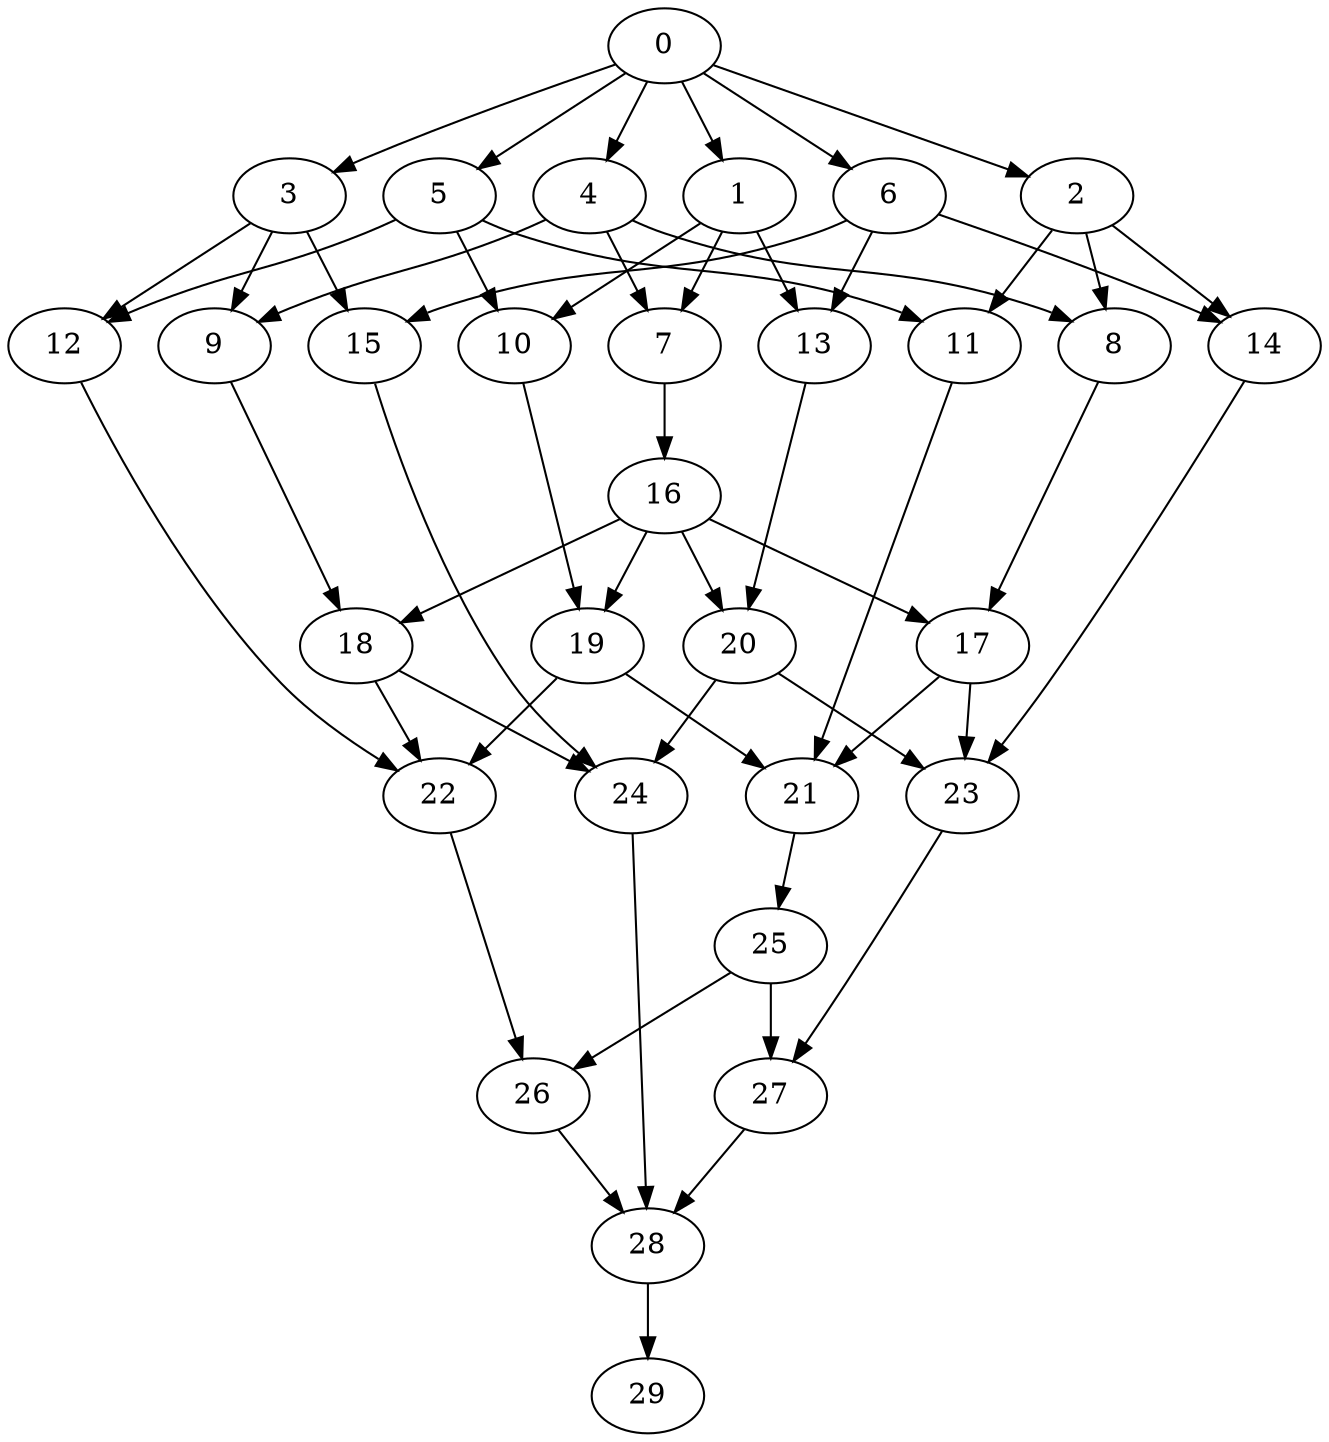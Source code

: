 digraph dag {
	0	 [kernel=lu];
	1	 [kernel=fwd];
	0 -> 1	 [x=0,
		y=0];
	2	 [kernel=fwd];
	0 -> 2	 [x=0,
		y=0];
	3	 [kernel=fwd];
	0 -> 3	 [x=0,
		y=0];
	4	 [kernel=bdiv];
	0 -> 4	 [x=0,
		y=0];
	5	 [kernel=bdiv];
	0 -> 5	 [x=0,
		y=0];
	6	 [kernel=bdiv];
	0 -> 6	 [x=0,
		y=0];
	7	 [kernel=bmod];
	1 -> 7	 [x=0,
		y=1];
	10	 [kernel=bmod];
	1 -> 10	 [x=0,
		y=1];
	13	 [kernel=bmod];
	1 -> 13	 [x=0,
		y=1];
	8	 [kernel=bmod];
	2 -> 8	 [x=0,
		y=2];
	11	 [kernel=bmod];
	2 -> 11	 [x=0,
		y=2];
	14	 [kernel=bmod];
	2 -> 14	 [x=0,
		y=2];
	9	 [kernel=bmod];
	3 -> 9	 [x=0,
		y=3];
	12	 [kernel=bmod];
	3 -> 12	 [x=0,
		y=3];
	15	 [kernel=bmod];
	3 -> 15	 [x=0,
		y=3];
	4 -> 7	 [x=1,
		y=0];
	4 -> 8	 [x=1,
		y=0];
	4 -> 9	 [x=1,
		y=0];
	5 -> 10	 [x=2,
		y=0];
	5 -> 11	 [x=2,
		y=0];
	5 -> 12	 [x=2,
		y=0];
	6 -> 13	 [x=3,
		y=0];
	6 -> 14	 [x=3,
		y=0];
	6 -> 15	 [x=3,
		y=0];
	16	 [kernel=lu];
	7 -> 16	 [x=1,
		y=1];
	17	 [kernel=fwd];
	8 -> 17	 [x=1,
		y=2];
	18	 [kernel=fwd];
	9 -> 18	 [x=1,
		y=3];
	19	 [kernel=bdiv];
	10 -> 19	 [x=2,
		y=1];
	21	 [kernel=bmod];
	11 -> 21	 [x=2,
		y=2];
	22	 [kernel=bmod];
	12 -> 22	 [x=2,
		y=3];
	20	 [kernel=bdiv];
	13 -> 20	 [x=3,
		y=1];
	23	 [kernel=bmod];
	14 -> 23	 [x=3,
		y=2];
	24	 [kernel=bmod];
	15 -> 24	 [x=3,
		y=3];
	16 -> 17	 [x=1,
		y=1];
	16 -> 18	 [x=1,
		y=1];
	16 -> 19	 [x=1,
		y=1];
	16 -> 20	 [x=1,
		y=1];
	17 -> 21	 [x=1,
		y=2];
	17 -> 23	 [x=1,
		y=2];
	18 -> 22	 [x=1,
		y=3];
	18 -> 24	 [x=1,
		y=3];
	19 -> 21	 [x=2,
		y=1];
	19 -> 22	 [x=2,
		y=1];
	20 -> 23	 [x=3,
		y=1];
	20 -> 24	 [x=3,
		y=1];
	25	 [kernel=lu];
	21 -> 25	 [x=2,
		y=2];
	26	 [kernel=fwd];
	22 -> 26	 [x=2,
		y=3];
	27	 [kernel=bdiv];
	23 -> 27	 [x=3,
		y=2];
	28	 [kernel=bmod];
	24 -> 28	 [x=3,
		y=3];
	25 -> 26	 [x=2,
		y=2];
	25 -> 27	 [x=2,
		y=2];
	26 -> 28	 [x=2,
		y=3];
	27 -> 28	 [x=3,
		y=2];
	29	 [kernel=lu];
	28 -> 29	 [x=3,
		y=3];
}
